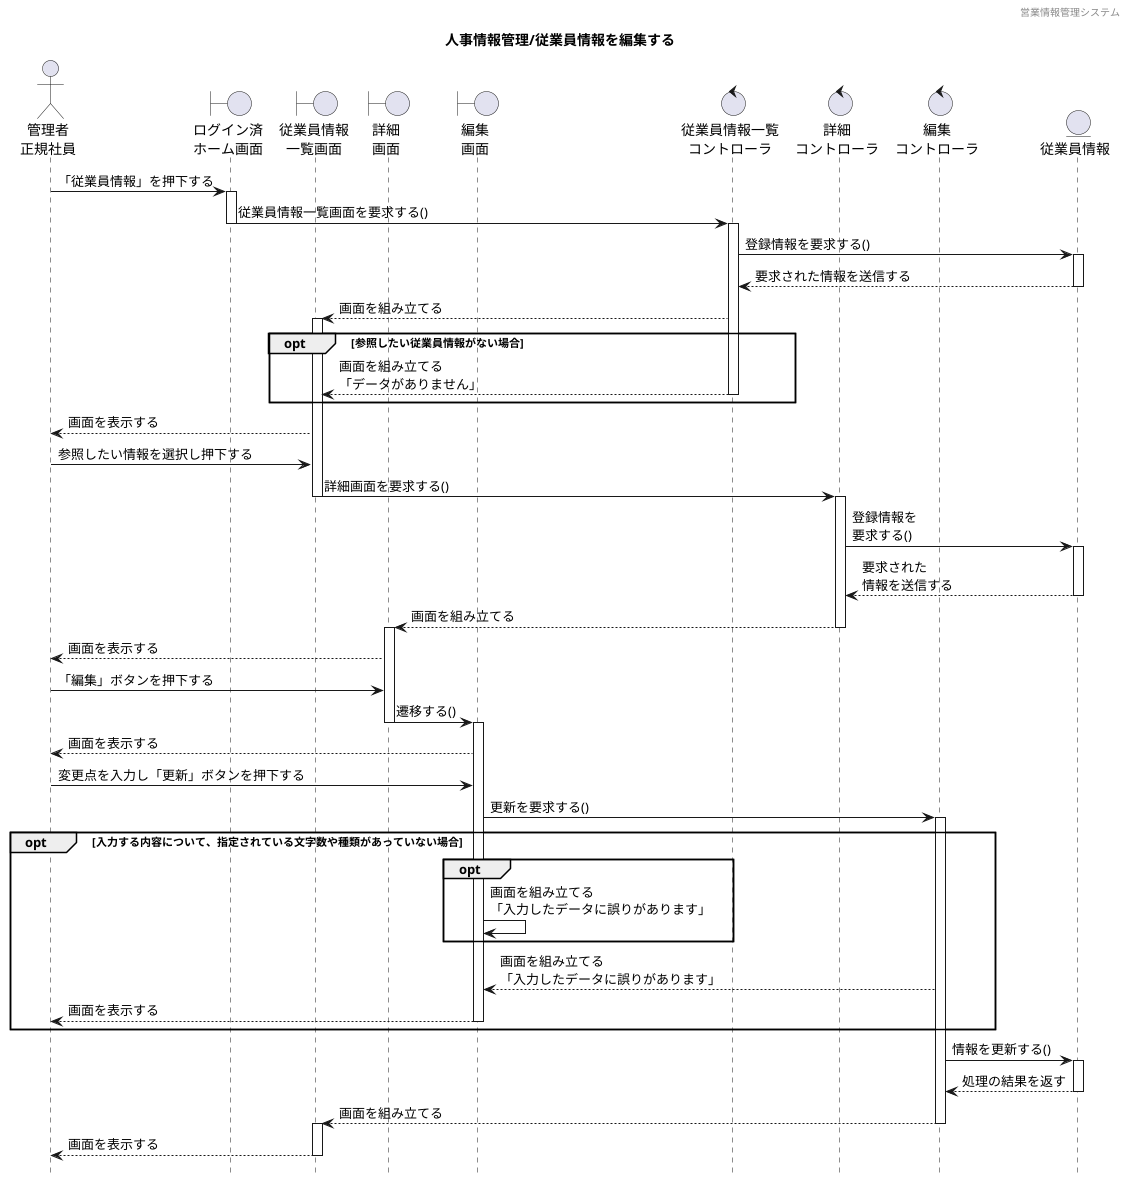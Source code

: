 @startuml ../../images/従業員情報マスタ/従業員情報管理_編集

' 下アイコン除去
hide footbox
' ヘッダー
header 営業情報管理システム
' タイトル
title 人事情報管理/従業員情報を編集する


' actor "" as 
actor "管理者\n正規社員" as a1

' boundary "" as 
boundary "ログイン済\nホーム画面" as b1
boundary "従業員情報\n一覧画面" as b2
boundary "詳細\n画面" as b3
boundary "編集\n画面" as b4

' control "" as 
control "従業員情報一覧\nコントローラ" as c1
control "詳細\nコントローラ" as c2
control "編集\nコントローラ" as c3

' entity "" as
entity "従業員情報" as e1


' ログイン済みホーム画面から一覧表示までのシーケンス
a1 -> b1 : 「従業員情報」を押下する
activate b1
b1 -> c1 : 従業員情報一覧画面を要求する()
deactivate b1
activate c1
c1 -> e1 : 登録情報を要求する()
activate e1
c1 <-- e1 : 要求された情報を送信する
deactivate e1
b2 <-- c1 : 画面を組み立てる
activate b2

' 代替フロー
opt 参照したい従業員情報がない場合
b2 <-- c1 : 画面を組み立てる\n「データがありません」
deactivate c1
end

activate b2
a1 <-- b2 : 画面を表示する
a1 -> b2 : 参照したい情報を選択し押下する
b2 -> c2 : 詳細画面を要求する()
deactivate b2
activate c2


c2 -> e1 : 登録情報を\n要求する()
activate e1
c2 <-- e1 : 要求された\n情報を送信する
deactivate e1
b3 <-- c2 : 画面を組み立てる
deactivate c2
activate b3
a1 <-- b3 : 画面を表示する


a1 -> b3 : 「編集」ボタンを押下する
b3 -> b4 : 遷移する()
deactivate b3
activate b4
a1 <-- b4 : 画面を表示する
a1 -> b4 : 変更点を入力し「更新」ボタンを押下する
b4 -> c3 : 更新を要求する()
activate c3

' 代替フロー


opt 入力する内容について、指定されている文字数や種類があっていない場合

opt
b4 -> b4 : 画面を組み立てる\n「入力したデータに誤りがあります」
end

b4 <-- c3 : 画面を組み立てる\n「入力したデータに誤りがあります」
deactivate c1
a1 <-- b4 : 画面を表示する
deactivate b4
end


deactivate b4
activate c3
c3 -> e1 : 情報を更新する()
activate e1
c3 <-- e1 : 処理の結果を返す
deactivate e1
b2 <-- c3 : 画面を組み立てる
deactivate c3
activate b2
a1 <-- b2 : 画面を表示する
deactivate b2


@enduml